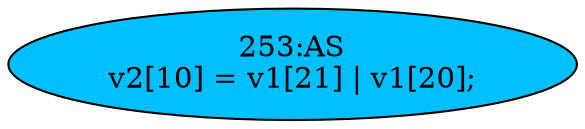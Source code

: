 strict digraph "" {
	node [label="\N"];
	"253:AS"	 [ast="<pyverilog.vparser.ast.Assign object at 0x7f40784bdb50>",
		def_var="['v2']",
		fillcolor=deepskyblue,
		label="253:AS
v2[10] = v1[21] | v1[20];",
		statements="[]",
		style=filled,
		typ=Assign,
		use_var="['v1', 'v1']"];
}

